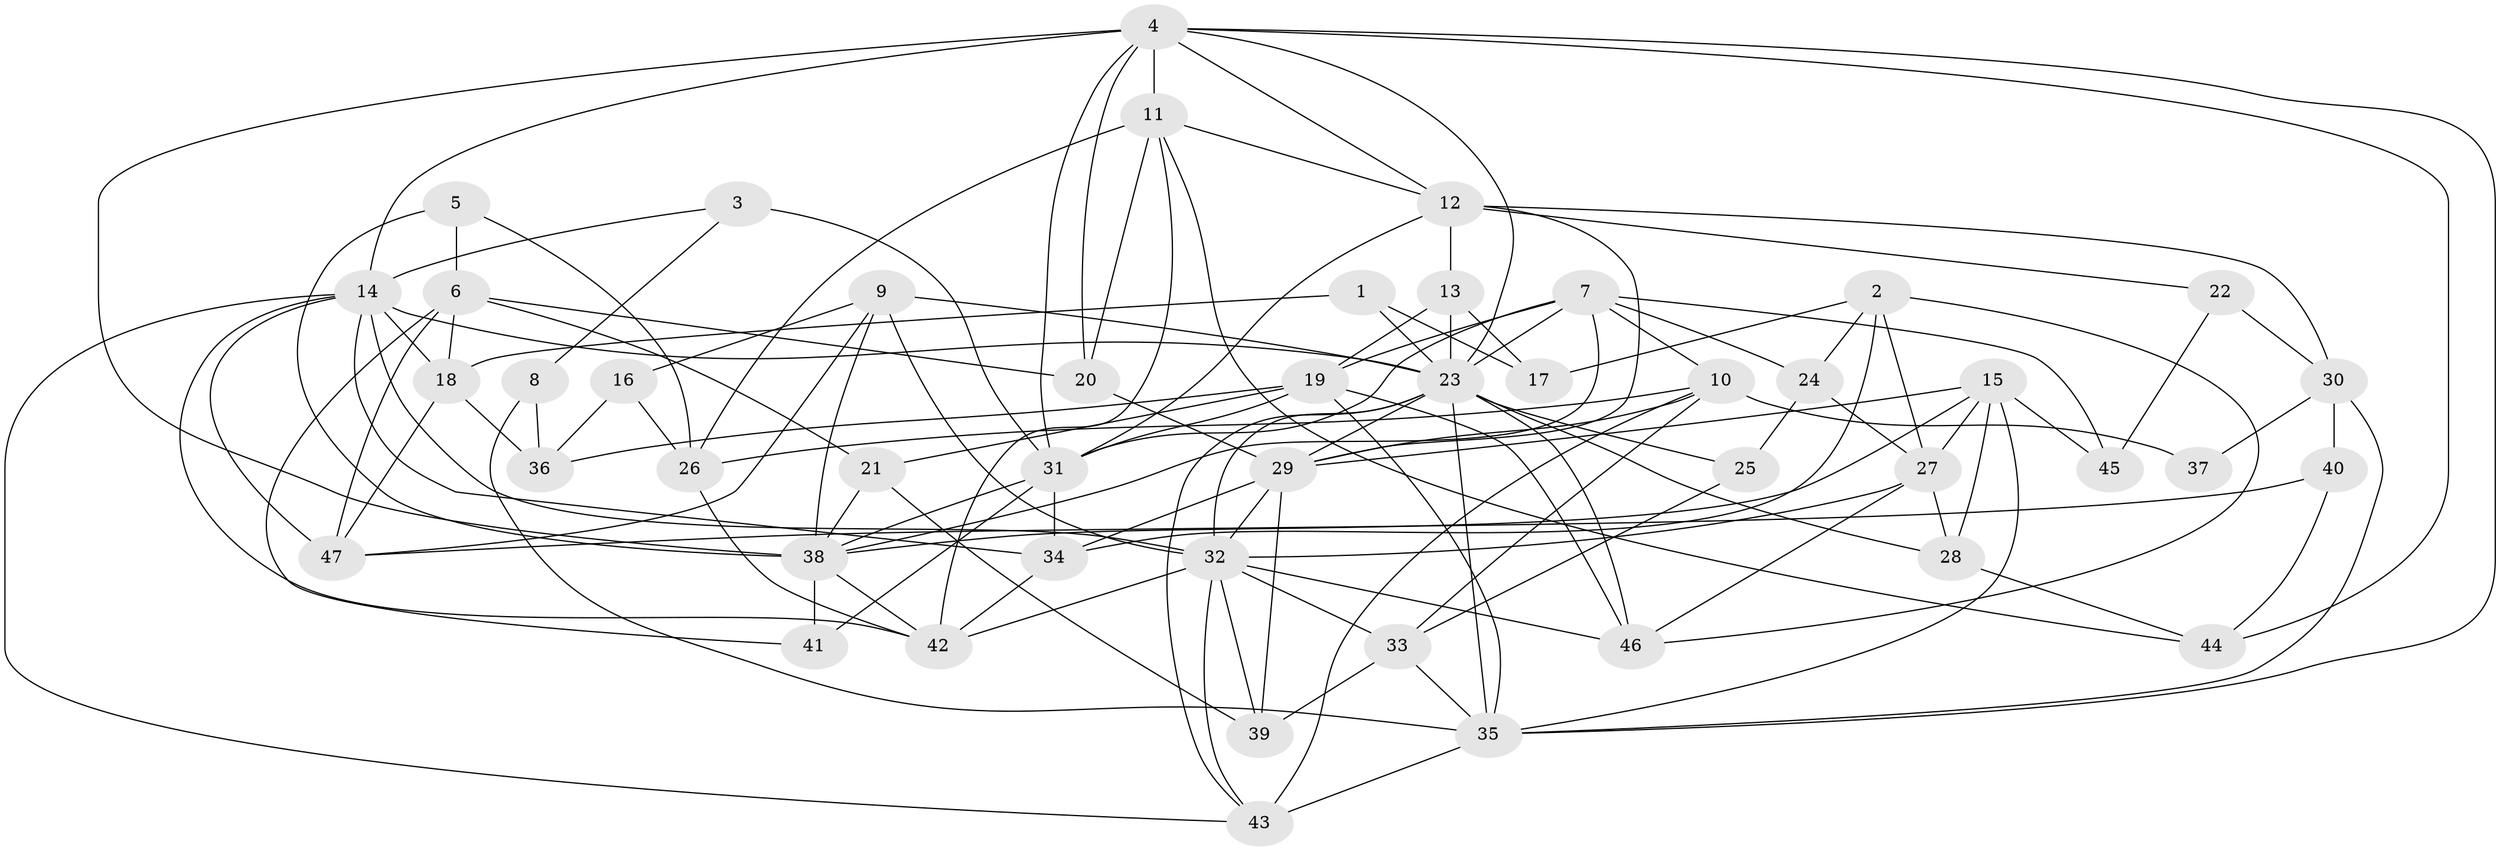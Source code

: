 // original degree distribution, {3: 0.26881720430107525, 6: 0.06451612903225806, 4: 0.3010752688172043, 5: 0.13978494623655913, 2: 0.13978494623655913, 7: 0.07526881720430108, 9: 0.010752688172043012}
// Generated by graph-tools (version 1.1) at 2025/37/03/04/25 23:37:15]
// undirected, 47 vertices, 124 edges
graph export_dot {
  node [color=gray90,style=filled];
  1;
  2;
  3;
  4;
  5;
  6;
  7;
  8;
  9;
  10;
  11;
  12;
  13;
  14;
  15;
  16;
  17;
  18;
  19;
  20;
  21;
  22;
  23;
  24;
  25;
  26;
  27;
  28;
  29;
  30;
  31;
  32;
  33;
  34;
  35;
  36;
  37;
  38;
  39;
  40;
  41;
  42;
  43;
  44;
  45;
  46;
  47;
  1 -- 17 [weight=1.0];
  1 -- 18 [weight=1.0];
  1 -- 23 [weight=1.0];
  2 -- 17 [weight=1.0];
  2 -- 24 [weight=1.0];
  2 -- 27 [weight=1.0];
  2 -- 34 [weight=1.0];
  2 -- 46 [weight=1.0];
  3 -- 8 [weight=1.0];
  3 -- 14 [weight=1.0];
  3 -- 31 [weight=1.0];
  4 -- 11 [weight=1.0];
  4 -- 12 [weight=1.0];
  4 -- 14 [weight=1.0];
  4 -- 20 [weight=1.0];
  4 -- 23 [weight=1.0];
  4 -- 31 [weight=1.0];
  4 -- 35 [weight=1.0];
  4 -- 38 [weight=1.0];
  4 -- 44 [weight=1.0];
  5 -- 6 [weight=1.0];
  5 -- 26 [weight=1.0];
  5 -- 38 [weight=1.0];
  6 -- 18 [weight=2.0];
  6 -- 20 [weight=1.0];
  6 -- 21 [weight=2.0];
  6 -- 41 [weight=1.0];
  6 -- 47 [weight=1.0];
  7 -- 10 [weight=2.0];
  7 -- 19 [weight=1.0];
  7 -- 23 [weight=1.0];
  7 -- 24 [weight=1.0];
  7 -- 31 [weight=1.0];
  7 -- 38 [weight=1.0];
  7 -- 45 [weight=1.0];
  8 -- 35 [weight=1.0];
  8 -- 36 [weight=1.0];
  9 -- 16 [weight=1.0];
  9 -- 23 [weight=1.0];
  9 -- 32 [weight=2.0];
  9 -- 38 [weight=1.0];
  9 -- 47 [weight=1.0];
  10 -- 26 [weight=1.0];
  10 -- 29 [weight=1.0];
  10 -- 33 [weight=1.0];
  10 -- 37 [weight=2.0];
  10 -- 43 [weight=2.0];
  11 -- 12 [weight=1.0];
  11 -- 20 [weight=1.0];
  11 -- 26 [weight=1.0];
  11 -- 42 [weight=1.0];
  11 -- 44 [weight=1.0];
  12 -- 13 [weight=1.0];
  12 -- 22 [weight=1.0];
  12 -- 29 [weight=2.0];
  12 -- 30 [weight=1.0];
  12 -- 31 [weight=2.0];
  13 -- 17 [weight=1.0];
  13 -- 19 [weight=1.0];
  13 -- 23 [weight=2.0];
  14 -- 18 [weight=1.0];
  14 -- 23 [weight=1.0];
  14 -- 32 [weight=1.0];
  14 -- 34 [weight=1.0];
  14 -- 42 [weight=1.0];
  14 -- 43 [weight=1.0];
  14 -- 47 [weight=1.0];
  15 -- 27 [weight=1.0];
  15 -- 28 [weight=1.0];
  15 -- 29 [weight=1.0];
  15 -- 35 [weight=1.0];
  15 -- 38 [weight=1.0];
  15 -- 45 [weight=1.0];
  16 -- 26 [weight=1.0];
  16 -- 36 [weight=1.0];
  18 -- 36 [weight=2.0];
  18 -- 47 [weight=1.0];
  19 -- 21 [weight=1.0];
  19 -- 31 [weight=2.0];
  19 -- 35 [weight=1.0];
  19 -- 36 [weight=1.0];
  19 -- 46 [weight=1.0];
  20 -- 29 [weight=1.0];
  21 -- 38 [weight=1.0];
  21 -- 39 [weight=1.0];
  22 -- 30 [weight=2.0];
  22 -- 45 [weight=1.0];
  23 -- 25 [weight=2.0];
  23 -- 28 [weight=1.0];
  23 -- 29 [weight=1.0];
  23 -- 32 [weight=1.0];
  23 -- 35 [weight=1.0];
  23 -- 43 [weight=1.0];
  23 -- 46 [weight=1.0];
  24 -- 25 [weight=1.0];
  24 -- 27 [weight=1.0];
  25 -- 33 [weight=1.0];
  26 -- 42 [weight=1.0];
  27 -- 28 [weight=1.0];
  27 -- 32 [weight=1.0];
  27 -- 46 [weight=1.0];
  28 -- 44 [weight=1.0];
  29 -- 32 [weight=1.0];
  29 -- 34 [weight=1.0];
  29 -- 39 [weight=1.0];
  30 -- 35 [weight=1.0];
  30 -- 37 [weight=1.0];
  30 -- 40 [weight=1.0];
  31 -- 34 [weight=1.0];
  31 -- 38 [weight=1.0];
  31 -- 41 [weight=1.0];
  32 -- 33 [weight=1.0];
  32 -- 39 [weight=1.0];
  32 -- 42 [weight=1.0];
  32 -- 43 [weight=1.0];
  32 -- 46 [weight=1.0];
  33 -- 35 [weight=1.0];
  33 -- 39 [weight=1.0];
  34 -- 42 [weight=1.0];
  35 -- 43 [weight=1.0];
  38 -- 41 [weight=1.0];
  38 -- 42 [weight=1.0];
  40 -- 44 [weight=1.0];
  40 -- 47 [weight=1.0];
}
